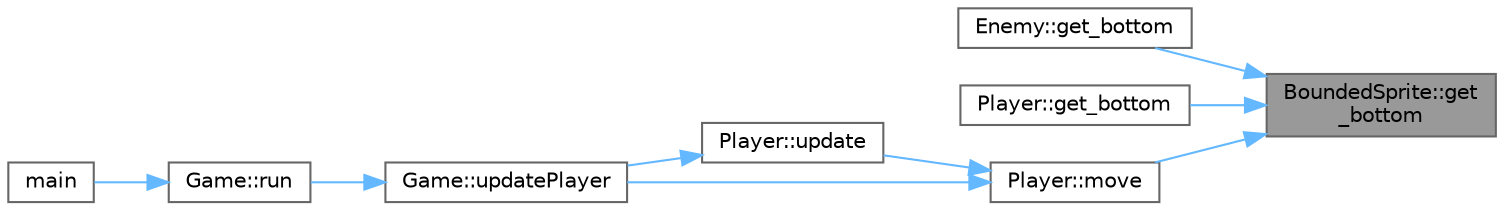 digraph "BoundedSprite::get_bottom"
{
 // LATEX_PDF_SIZE
  bgcolor="transparent";
  edge [fontname=Helvetica,fontsize=10,labelfontname=Helvetica,labelfontsize=10];
  node [fontname=Helvetica,fontsize=10,shape=box,height=0.2,width=0.4];
  rankdir="RL";
  Node1 [id="Node000001",label="BoundedSprite::get\l_bottom",height=0.2,width=0.4,color="gray40", fillcolor="grey60", style="filled", fontcolor="black",tooltip=" "];
  Node1 -> Node2 [id="edge1_Node000001_Node000002",dir="back",color="steelblue1",style="solid",tooltip=" "];
  Node2 [id="Node000002",label="Enemy::get_bottom",height=0.2,width=0.4,color="grey40", fillcolor="white", style="filled",URL="$da/d4a/classEnemy.html#a68f3752c14c0ecbc59a1c1a265dfc7d4",tooltip=" "];
  Node1 -> Node3 [id="edge2_Node000001_Node000003",dir="back",color="steelblue1",style="solid",tooltip=" "];
  Node3 [id="Node000003",label="Player::get_bottom",height=0.2,width=0.4,color="grey40", fillcolor="white", style="filled",URL="$d2/d4b/classPlayer.html#a7059a9f59ad76b3dbc7034b33dcb75df",tooltip=" "];
  Node1 -> Node4 [id="edge3_Node000001_Node000004",dir="back",color="steelblue1",style="solid",tooltip=" "];
  Node4 [id="Node000004",label="Player::move",height=0.2,width=0.4,color="grey40", fillcolor="white", style="filled",URL="$d2/d4b/classPlayer.html#ae02ee46d8c20dd0697b975f935b09839",tooltip=" "];
  Node4 -> Node5 [id="edge4_Node000004_Node000005",dir="back",color="steelblue1",style="solid",tooltip=" "];
  Node5 [id="Node000005",label="Player::update",height=0.2,width=0.4,color="grey40", fillcolor="white", style="filled",URL="$d2/d4b/classPlayer.html#a82c3476f3e65a4e2ac6bcd040771bdd4",tooltip=" "];
  Node5 -> Node6 [id="edge5_Node000005_Node000006",dir="back",color="steelblue1",style="solid",tooltip=" "];
  Node6 [id="Node000006",label="Game::updatePlayer",height=0.2,width=0.4,color="grey40", fillcolor="white", style="filled",URL="$d9/d68/classGame.html#ad18f2352a61525a9786f25f4801045d4",tooltip=" "];
  Node6 -> Node7 [id="edge6_Node000006_Node000007",dir="back",color="steelblue1",style="solid",tooltip=" "];
  Node7 [id="Node000007",label="Game::run",height=0.2,width=0.4,color="grey40", fillcolor="white", style="filled",URL="$d9/d68/classGame.html#a1ab78f5ed0d5ea879157357cf2fb2afa",tooltip=" "];
  Node7 -> Node8 [id="edge7_Node000007_Node000008",dir="back",color="steelblue1",style="solid",tooltip=" "];
  Node8 [id="Node000008",label="main",height=0.2,width=0.4,color="grey40", fillcolor="white", style="filled",URL="$df/d0a/main_8cpp.html#ae66f6b31b5ad750f1fe042a706a4e3d4",tooltip=" "];
  Node4 -> Node6 [id="edge8_Node000004_Node000006",dir="back",color="steelblue1",style="solid",tooltip=" "];
}
